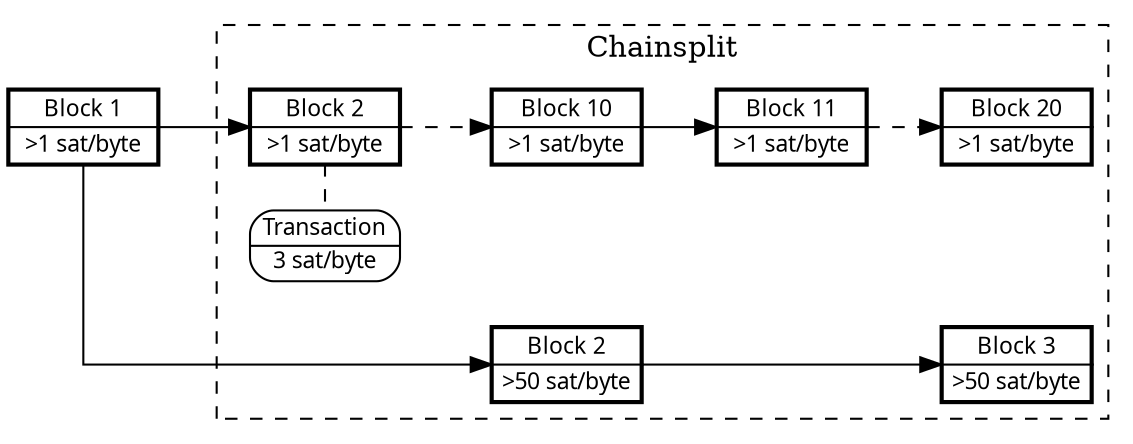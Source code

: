 digraph {
    node [fontname="lmodern" fontsize=11 ]

    splines=ortho

    tx [shape=plaintext label=<
           <table border="1" cellborder="0" cellspacing="0" style="rounded">
             <tr><td> Transaction </td></tr><hr/>
             <tr><td>3 sat/byte</td></tr>
           </table>>]

    node [fixedsize=true width=1 shape=box style="bold"]
    edge [fontname="lmodern" fontsize=11];

    rankdir="LR";

    1  [label=<
           <table border="0" cellborder="0" cellspacing="1">
             <tr><td>     Block 1     </td></tr><hr/>
             <tr><td>&gt;1 sat/byte</td></tr>
           </table>>]

    a2  [label=<
          <table border="0" cellborder="0" cellspacing="1">
            <tr><td>     Block 2     </td></tr><hr/>
            <tr><td>&gt;1 sat/byte</td></tr>
          </table>>]
    a10  [label=<
          <table border="0" cellborder="0" cellspacing="1">
            <tr><td>    Block 10    </td></tr><hr/>
            <tr><td>&gt;1 sat/byte</td></tr>
          </table>>]
    a11  [label=<
          <table border="0" cellborder="0" cellspacing="1">
            <tr><td>    Block 11    </td></tr><hr/>
            <tr><td>&gt;1 sat/byte</td></tr>
          </table>>]
    a20  [label=<
          <table border="0" cellborder="0" cellspacing="1">
            <tr><td>    Block 20    </td></tr><hr/>
            <tr><td>&gt;1 sat/byte</td></tr>
          </table>>]

    b_dummy [style=invis]

    b2  [label=<
          <table border="0" cellborder="0" cellspacing="1">
            <tr><td>     Block 2     </td></tr><hr/>
            <tr><td>&gt;50 sat/byte</td></tr>
          </table>>]
    b3  [label=<
          <table border="0" cellborder="0" cellspacing="1">
            <tr><td>     Block 3     </td></tr><hr/>
            <tr><td>&gt;50 sat/byte</td></tr>
          </table>>]

    subgraph cluster_split {
        label="Chainsplit"
        style=dashed

        edge[weight=3 group=blocks]
        a2 -> a10 [style=dashed]
        a10 -> a11
        a11 -> a20 [style=dashed]

        edge[weight=2 group=blocks]
        b_dummy -> b2 [tailclip=false]
        b2 -> b3

        { rank=same a10 b2 }
        { rank=same a20 b3 }
        { rank=same a2 tx b_dummy }

        tx -> a2 [arrowhead=none style=dashed]
        /* tx -> b2 */

    }

    edge[weight=3 group=blocks]
    1 -> a2

    edge[weight=2 group=blocks headclip=false]
    1 -> b_dummy [arrowhead=none]
}
